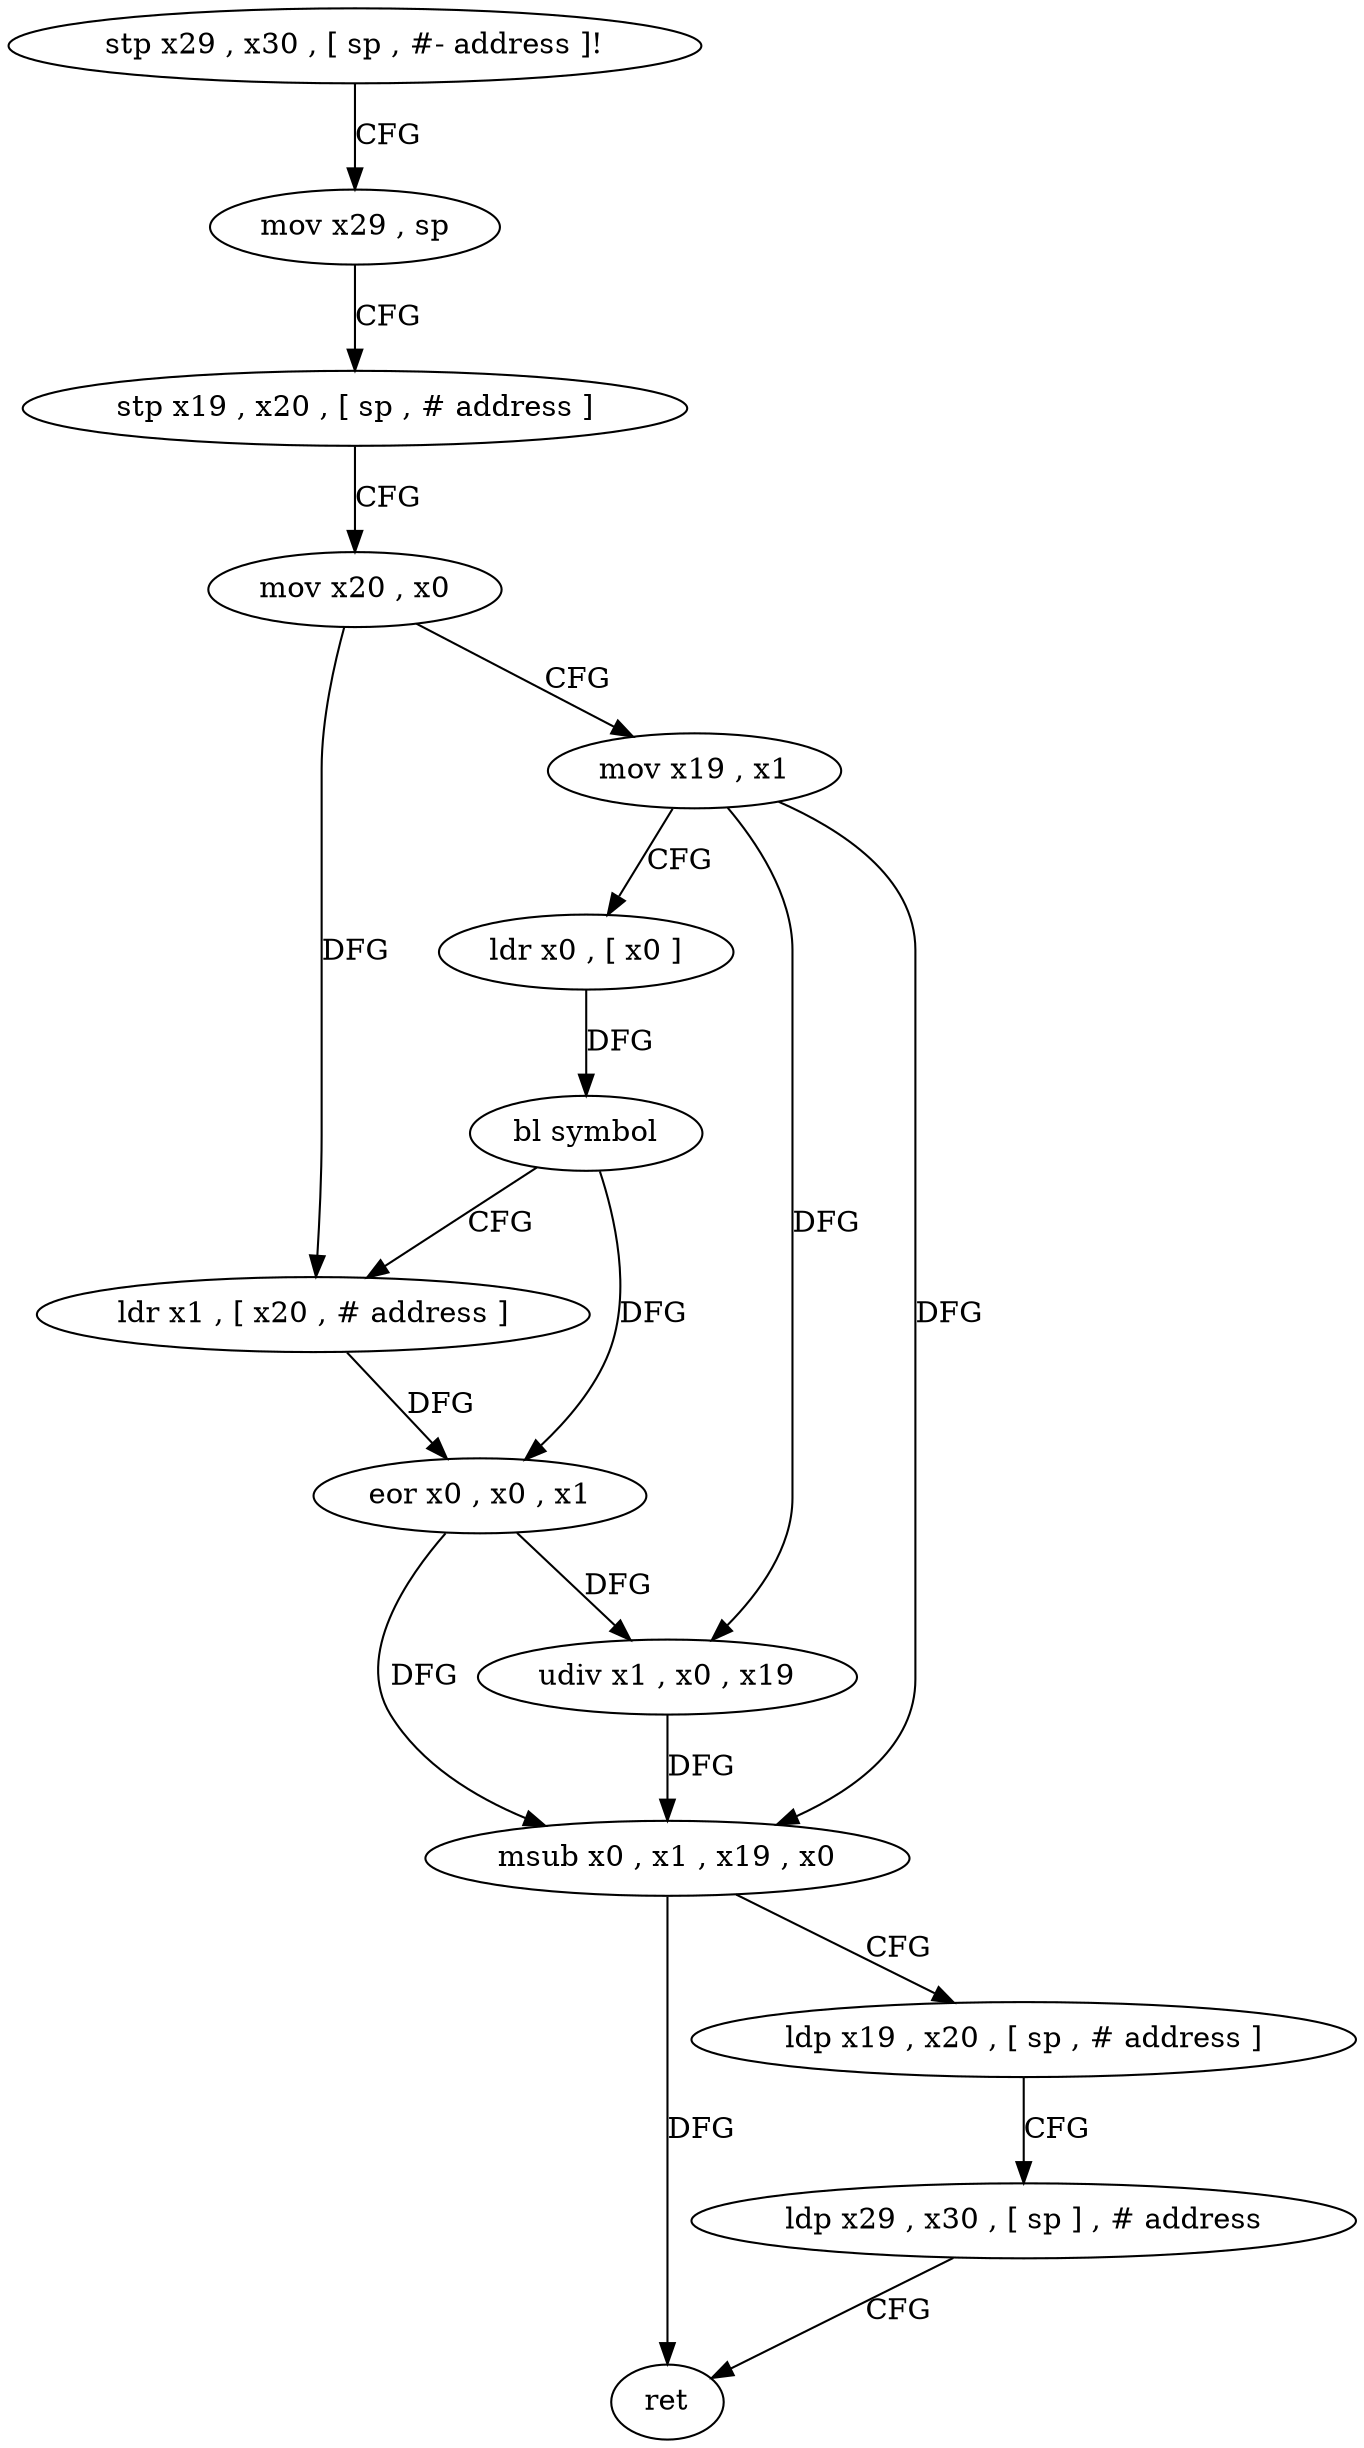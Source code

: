 digraph "func" {
"177768" [label = "stp x29 , x30 , [ sp , #- address ]!" ]
"177772" [label = "mov x29 , sp" ]
"177776" [label = "stp x19 , x20 , [ sp , # address ]" ]
"177780" [label = "mov x20 , x0" ]
"177784" [label = "mov x19 , x1" ]
"177788" [label = "ldr x0 , [ x0 ]" ]
"177792" [label = "bl symbol" ]
"177796" [label = "ldr x1 , [ x20 , # address ]" ]
"177800" [label = "eor x0 , x0 , x1" ]
"177804" [label = "udiv x1 , x0 , x19" ]
"177808" [label = "msub x0 , x1 , x19 , x0" ]
"177812" [label = "ldp x19 , x20 , [ sp , # address ]" ]
"177816" [label = "ldp x29 , x30 , [ sp ] , # address" ]
"177820" [label = "ret" ]
"177768" -> "177772" [ label = "CFG" ]
"177772" -> "177776" [ label = "CFG" ]
"177776" -> "177780" [ label = "CFG" ]
"177780" -> "177784" [ label = "CFG" ]
"177780" -> "177796" [ label = "DFG" ]
"177784" -> "177788" [ label = "CFG" ]
"177784" -> "177804" [ label = "DFG" ]
"177784" -> "177808" [ label = "DFG" ]
"177788" -> "177792" [ label = "DFG" ]
"177792" -> "177796" [ label = "CFG" ]
"177792" -> "177800" [ label = "DFG" ]
"177796" -> "177800" [ label = "DFG" ]
"177800" -> "177804" [ label = "DFG" ]
"177800" -> "177808" [ label = "DFG" ]
"177804" -> "177808" [ label = "DFG" ]
"177808" -> "177812" [ label = "CFG" ]
"177808" -> "177820" [ label = "DFG" ]
"177812" -> "177816" [ label = "CFG" ]
"177816" -> "177820" [ label = "CFG" ]
}
